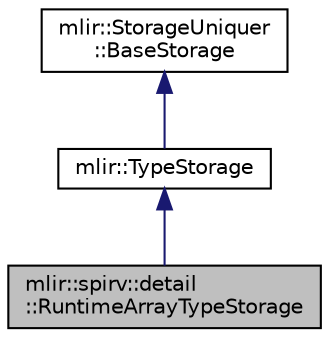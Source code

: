 digraph "mlir::spirv::detail::RuntimeArrayTypeStorage"
{
  bgcolor="transparent";
  edge [fontname="Helvetica",fontsize="10",labelfontname="Helvetica",labelfontsize="10"];
  node [fontname="Helvetica",fontsize="10",shape=record];
  Node0 [label="mlir::spirv::detail\l::RuntimeArrayTypeStorage",height=0.2,width=0.4,color="black", fillcolor="grey75", style="filled", fontcolor="black"];
  Node1 -> Node0 [dir="back",color="midnightblue",fontsize="10",style="solid",fontname="Helvetica"];
  Node1 [label="mlir::TypeStorage",height=0.2,width=0.4,color="black",URL="$classmlir_1_1TypeStorage.html",tooltip="Base storage class appearing in a Type. "];
  Node2 -> Node1 [dir="back",color="midnightblue",fontsize="10",style="solid",fontname="Helvetica"];
  Node2 [label="mlir::StorageUniquer\l::BaseStorage",height=0.2,width=0.4,color="black",URL="$classmlir_1_1StorageUniquer_1_1BaseStorage.html",tooltip="This class acts as the base storage that all storage classes must derived from. "];
}
